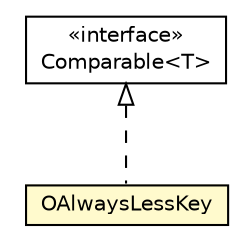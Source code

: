 #!/usr/local/bin/dot
#
# Class diagram 
# Generated by UMLGraph version R5_6-24-gf6e263 (http://www.umlgraph.org/)
#

digraph G {
	edge [fontname="Helvetica",fontsize=10,labelfontname="Helvetica",labelfontsize=10];
	node [fontname="Helvetica",fontsize=10,shape=plaintext];
	nodesep=0.25;
	ranksep=0.5;
	// com.orientechnologies.orient.core.index.OAlwaysLessKey
	c1295259 [label=<<table title="com.orientechnologies.orient.core.index.OAlwaysLessKey" border="0" cellborder="1" cellspacing="0" cellpadding="2" port="p" bgcolor="lemonChiffon" href="./OAlwaysLessKey.html">
		<tr><td><table border="0" cellspacing="0" cellpadding="1">
<tr><td align="center" balign="center"> OAlwaysLessKey </td></tr>
		</table></td></tr>
		</table>>, URL="./OAlwaysLessKey.html", fontname="Helvetica", fontcolor="black", fontsize=10.0];
	//com.orientechnologies.orient.core.index.OAlwaysLessKey implements java.lang.Comparable<T>
	c1296297:p -> c1295259:p [dir=back,arrowtail=empty,style=dashed];
	// java.lang.Comparable<T>
	c1296297 [label=<<table title="java.lang.Comparable" border="0" cellborder="1" cellspacing="0" cellpadding="2" port="p" href="http://java.sun.com/j2se/1.4.2/docs/api/java/lang/Comparable.html">
		<tr><td><table border="0" cellspacing="0" cellpadding="1">
<tr><td align="center" balign="center"> &#171;interface&#187; </td></tr>
<tr><td align="center" balign="center"> Comparable&lt;T&gt; </td></tr>
		</table></td></tr>
		</table>>, URL="http://java.sun.com/j2se/1.4.2/docs/api/java/lang/Comparable.html", fontname="Helvetica", fontcolor="black", fontsize=10.0];
}

